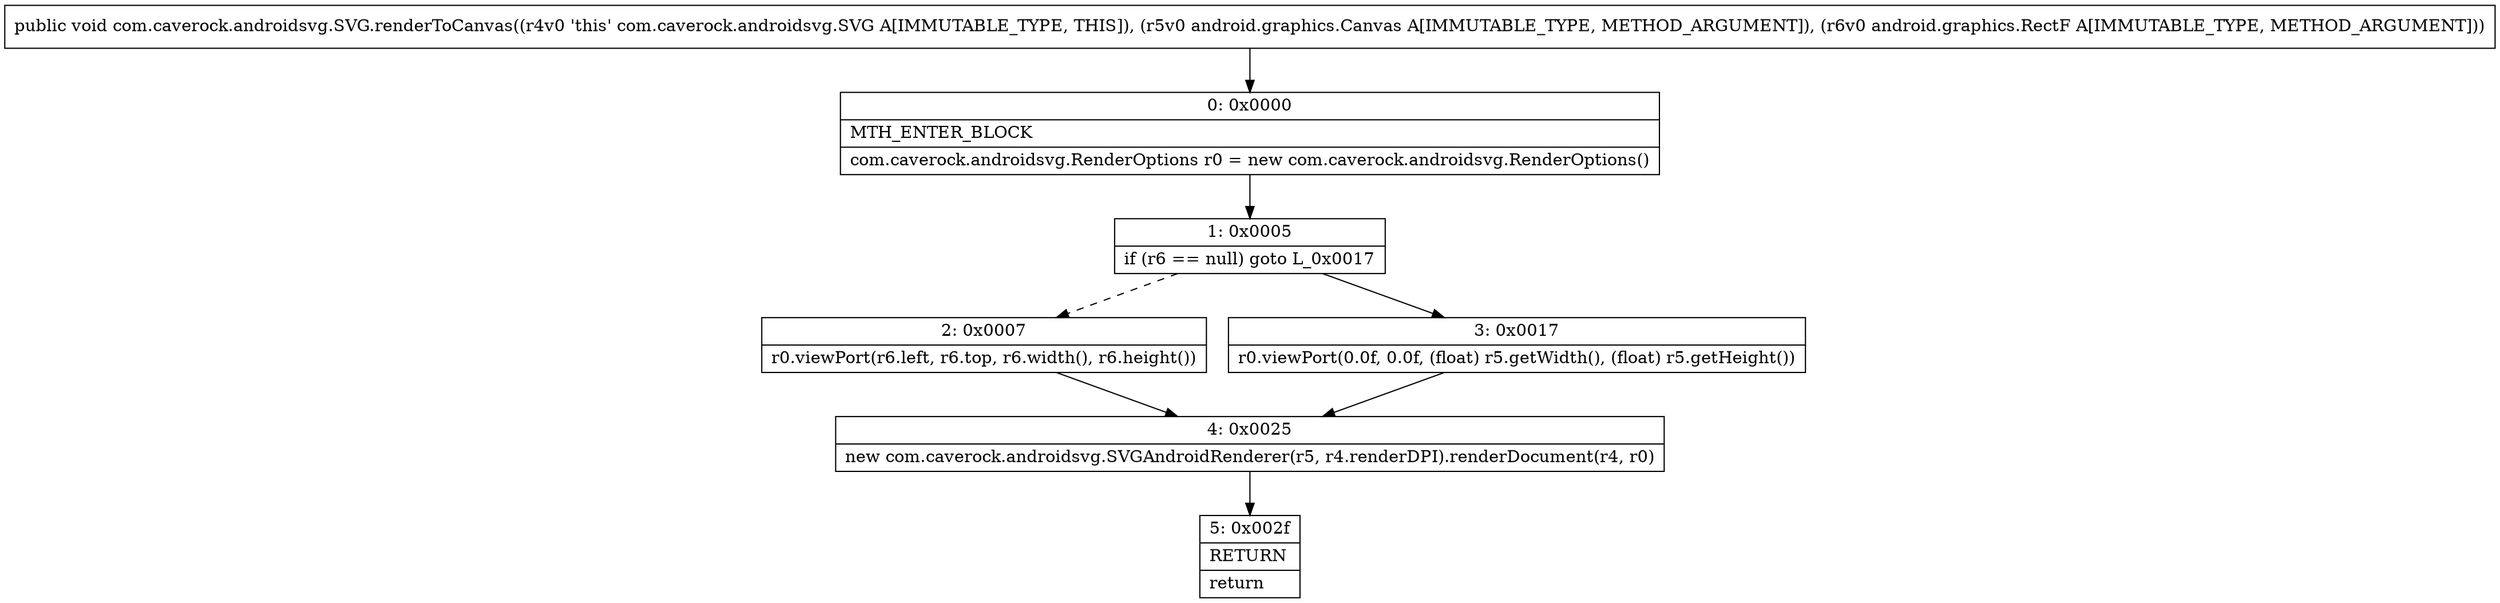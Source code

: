 digraph "CFG forcom.caverock.androidsvg.SVG.renderToCanvas(Landroid\/graphics\/Canvas;Landroid\/graphics\/RectF;)V" {
Node_0 [shape=record,label="{0\:\ 0x0000|MTH_ENTER_BLOCK\l|com.caverock.androidsvg.RenderOptions r0 = new com.caverock.androidsvg.RenderOptions()\l}"];
Node_1 [shape=record,label="{1\:\ 0x0005|if (r6 == null) goto L_0x0017\l}"];
Node_2 [shape=record,label="{2\:\ 0x0007|r0.viewPort(r6.left, r6.top, r6.width(), r6.height())\l}"];
Node_3 [shape=record,label="{3\:\ 0x0017|r0.viewPort(0.0f, 0.0f, (float) r5.getWidth(), (float) r5.getHeight())\l}"];
Node_4 [shape=record,label="{4\:\ 0x0025|new com.caverock.androidsvg.SVGAndroidRenderer(r5, r4.renderDPI).renderDocument(r4, r0)\l}"];
Node_5 [shape=record,label="{5\:\ 0x002f|RETURN\l|return\l}"];
MethodNode[shape=record,label="{public void com.caverock.androidsvg.SVG.renderToCanvas((r4v0 'this' com.caverock.androidsvg.SVG A[IMMUTABLE_TYPE, THIS]), (r5v0 android.graphics.Canvas A[IMMUTABLE_TYPE, METHOD_ARGUMENT]), (r6v0 android.graphics.RectF A[IMMUTABLE_TYPE, METHOD_ARGUMENT])) }"];
MethodNode -> Node_0;
Node_0 -> Node_1;
Node_1 -> Node_2[style=dashed];
Node_1 -> Node_3;
Node_2 -> Node_4;
Node_3 -> Node_4;
Node_4 -> Node_5;
}


